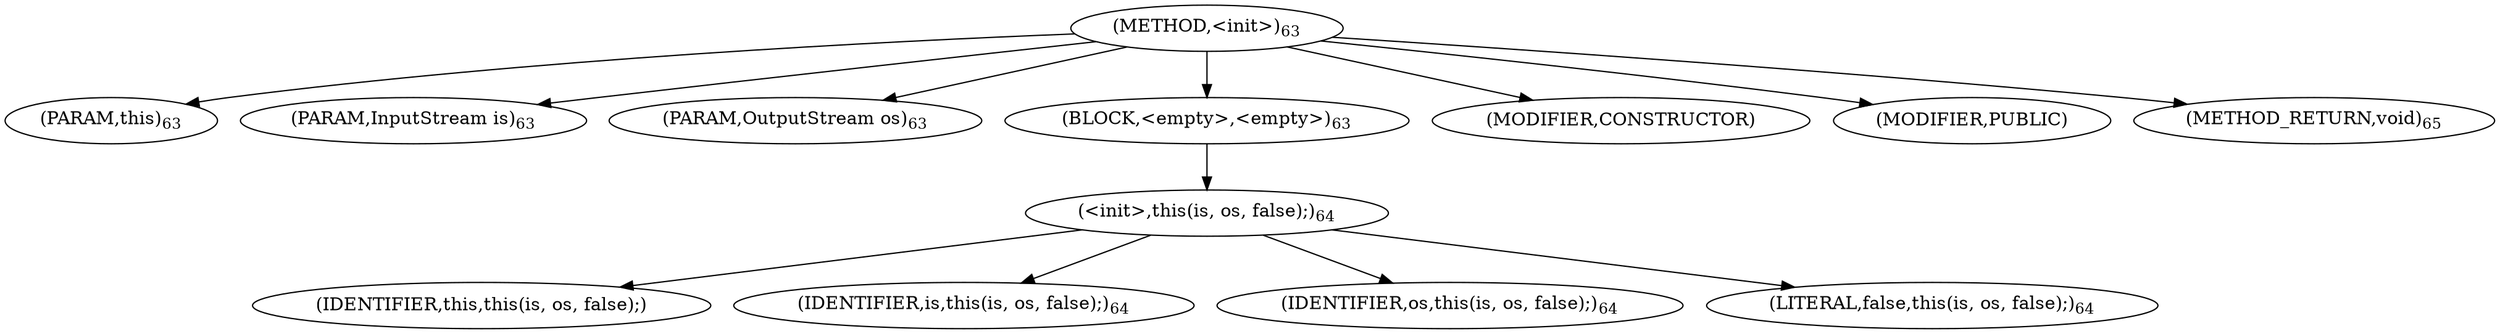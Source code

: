 digraph "&lt;init&gt;" {  
"103" [label = <(METHOD,&lt;init&gt;)<SUB>63</SUB>> ]
"8" [label = <(PARAM,this)<SUB>63</SUB>> ]
"104" [label = <(PARAM,InputStream is)<SUB>63</SUB>> ]
"105" [label = <(PARAM,OutputStream os)<SUB>63</SUB>> ]
"106" [label = <(BLOCK,&lt;empty&gt;,&lt;empty&gt;)<SUB>63</SUB>> ]
"107" [label = <(&lt;init&gt;,this(is, os, false);)<SUB>64</SUB>> ]
"7" [label = <(IDENTIFIER,this,this(is, os, false);)> ]
"108" [label = <(IDENTIFIER,is,this(is, os, false);)<SUB>64</SUB>> ]
"109" [label = <(IDENTIFIER,os,this(is, os, false);)<SUB>64</SUB>> ]
"110" [label = <(LITERAL,false,this(is, os, false);)<SUB>64</SUB>> ]
"111" [label = <(MODIFIER,CONSTRUCTOR)> ]
"112" [label = <(MODIFIER,PUBLIC)> ]
"113" [label = <(METHOD_RETURN,void)<SUB>65</SUB>> ]
  "103" -> "8" 
  "103" -> "104" 
  "103" -> "105" 
  "103" -> "106" 
  "103" -> "111" 
  "103" -> "112" 
  "103" -> "113" 
  "106" -> "107" 
  "107" -> "7" 
  "107" -> "108" 
  "107" -> "109" 
  "107" -> "110" 
}

